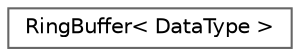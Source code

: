 digraph "Graphical Class Hierarchy"
{
 // LATEX_PDF_SIZE
  bgcolor="transparent";
  edge [fontname=Helvetica,fontsize=10,labelfontname=Helvetica,labelfontsize=10];
  node [fontname=Helvetica,fontsize=10,shape=box,height=0.2,width=0.4];
  rankdir="LR";
  Node0 [id="Node000000",label="RingBuffer\< DataType \>",height=0.2,width=0.4,color="grey40", fillcolor="white", style="filled",URL="$class_ring_buffer.html",tooltip=" "];
}
